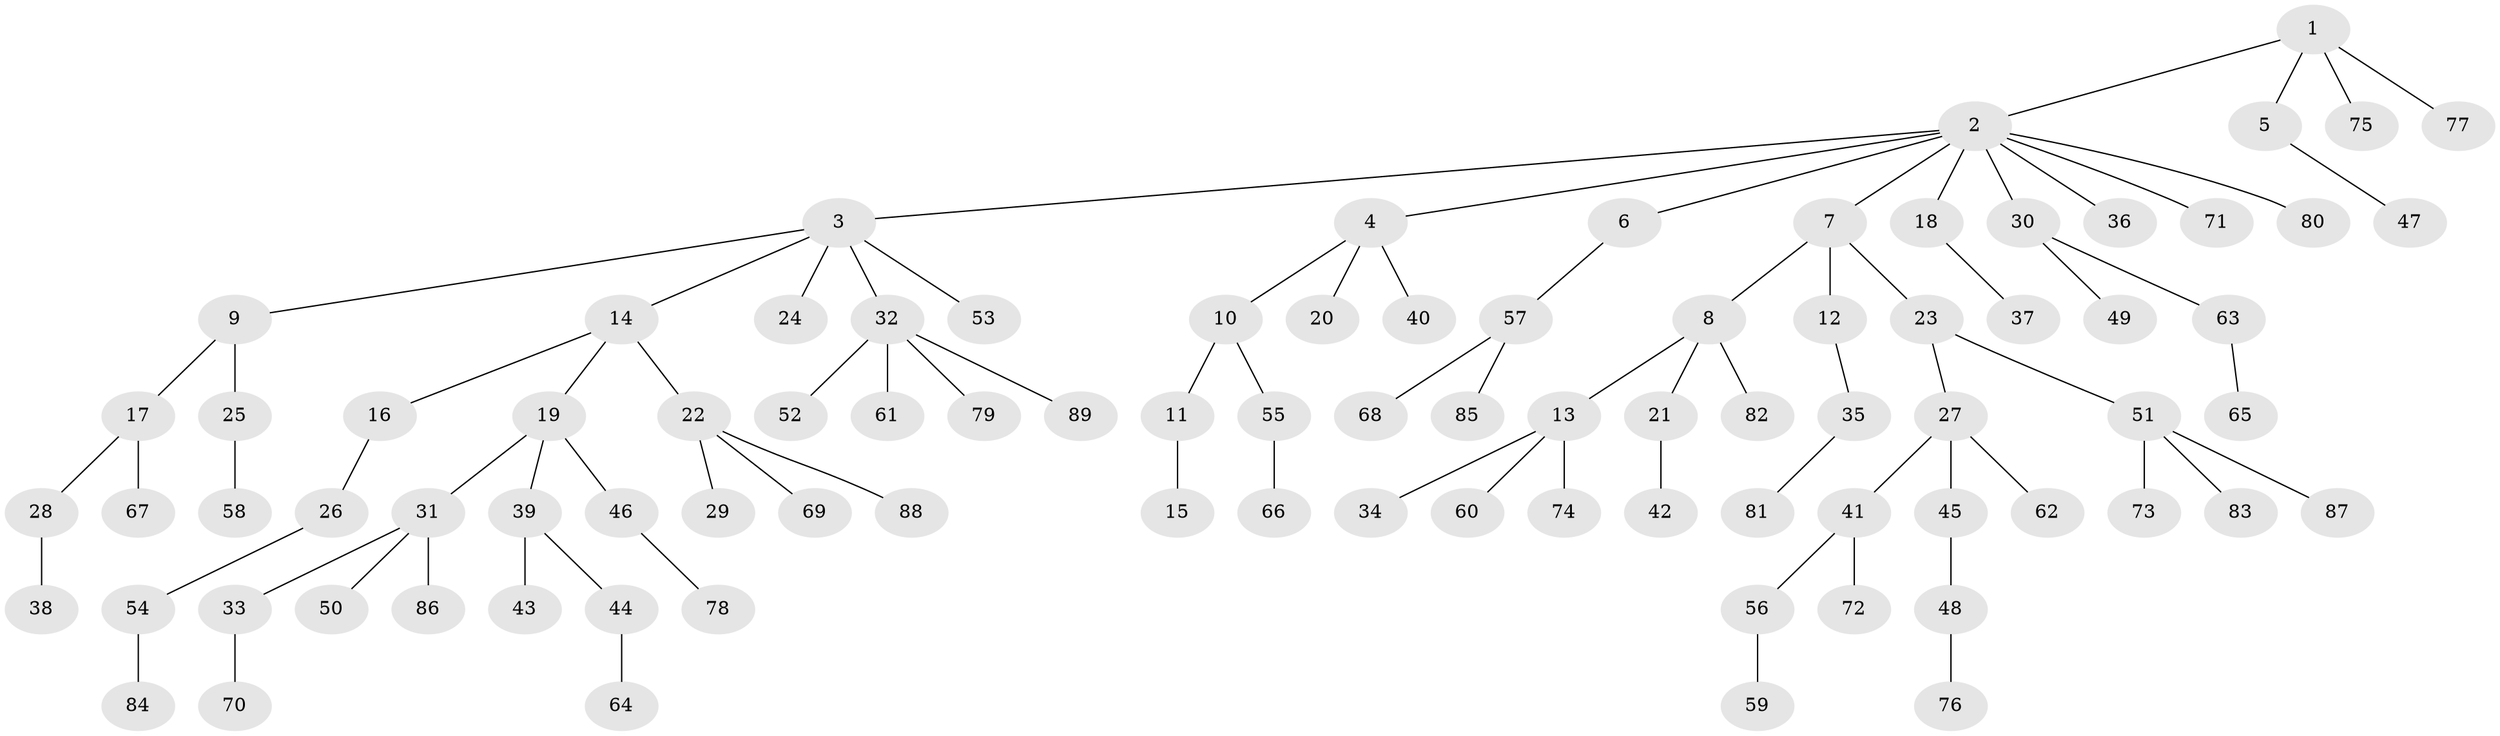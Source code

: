 // Generated by graph-tools (version 1.1) at 2025/26/03/09/25 03:26:33]
// undirected, 89 vertices, 88 edges
graph export_dot {
graph [start="1"]
  node [color=gray90,style=filled];
  1;
  2;
  3;
  4;
  5;
  6;
  7;
  8;
  9;
  10;
  11;
  12;
  13;
  14;
  15;
  16;
  17;
  18;
  19;
  20;
  21;
  22;
  23;
  24;
  25;
  26;
  27;
  28;
  29;
  30;
  31;
  32;
  33;
  34;
  35;
  36;
  37;
  38;
  39;
  40;
  41;
  42;
  43;
  44;
  45;
  46;
  47;
  48;
  49;
  50;
  51;
  52;
  53;
  54;
  55;
  56;
  57;
  58;
  59;
  60;
  61;
  62;
  63;
  64;
  65;
  66;
  67;
  68;
  69;
  70;
  71;
  72;
  73;
  74;
  75;
  76;
  77;
  78;
  79;
  80;
  81;
  82;
  83;
  84;
  85;
  86;
  87;
  88;
  89;
  1 -- 2;
  1 -- 5;
  1 -- 75;
  1 -- 77;
  2 -- 3;
  2 -- 4;
  2 -- 6;
  2 -- 7;
  2 -- 18;
  2 -- 30;
  2 -- 36;
  2 -- 71;
  2 -- 80;
  3 -- 9;
  3 -- 14;
  3 -- 24;
  3 -- 32;
  3 -- 53;
  4 -- 10;
  4 -- 20;
  4 -- 40;
  5 -- 47;
  6 -- 57;
  7 -- 8;
  7 -- 12;
  7 -- 23;
  8 -- 13;
  8 -- 21;
  8 -- 82;
  9 -- 17;
  9 -- 25;
  10 -- 11;
  10 -- 55;
  11 -- 15;
  12 -- 35;
  13 -- 34;
  13 -- 60;
  13 -- 74;
  14 -- 16;
  14 -- 19;
  14 -- 22;
  16 -- 26;
  17 -- 28;
  17 -- 67;
  18 -- 37;
  19 -- 31;
  19 -- 39;
  19 -- 46;
  21 -- 42;
  22 -- 29;
  22 -- 69;
  22 -- 88;
  23 -- 27;
  23 -- 51;
  25 -- 58;
  26 -- 54;
  27 -- 41;
  27 -- 45;
  27 -- 62;
  28 -- 38;
  30 -- 49;
  30 -- 63;
  31 -- 33;
  31 -- 50;
  31 -- 86;
  32 -- 52;
  32 -- 61;
  32 -- 79;
  32 -- 89;
  33 -- 70;
  35 -- 81;
  39 -- 43;
  39 -- 44;
  41 -- 56;
  41 -- 72;
  44 -- 64;
  45 -- 48;
  46 -- 78;
  48 -- 76;
  51 -- 73;
  51 -- 83;
  51 -- 87;
  54 -- 84;
  55 -- 66;
  56 -- 59;
  57 -- 68;
  57 -- 85;
  63 -- 65;
}
